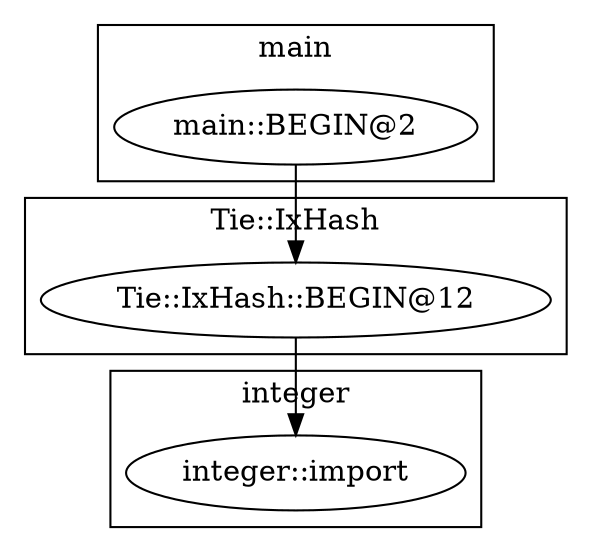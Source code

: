 digraph {
graph [overlap=false]
subgraph cluster_integer {
	label="integer";
	"integer::import";
}
subgraph cluster_main {
	label="main";
	"main::BEGIN@2";
}
subgraph cluster_Tie_IxHash {
	label="Tie::IxHash";
	"Tie::IxHash::BEGIN@12";
}
"main::BEGIN@2" -> "Tie::IxHash::BEGIN@12";
"Tie::IxHash::BEGIN@12" -> "integer::import";
}
